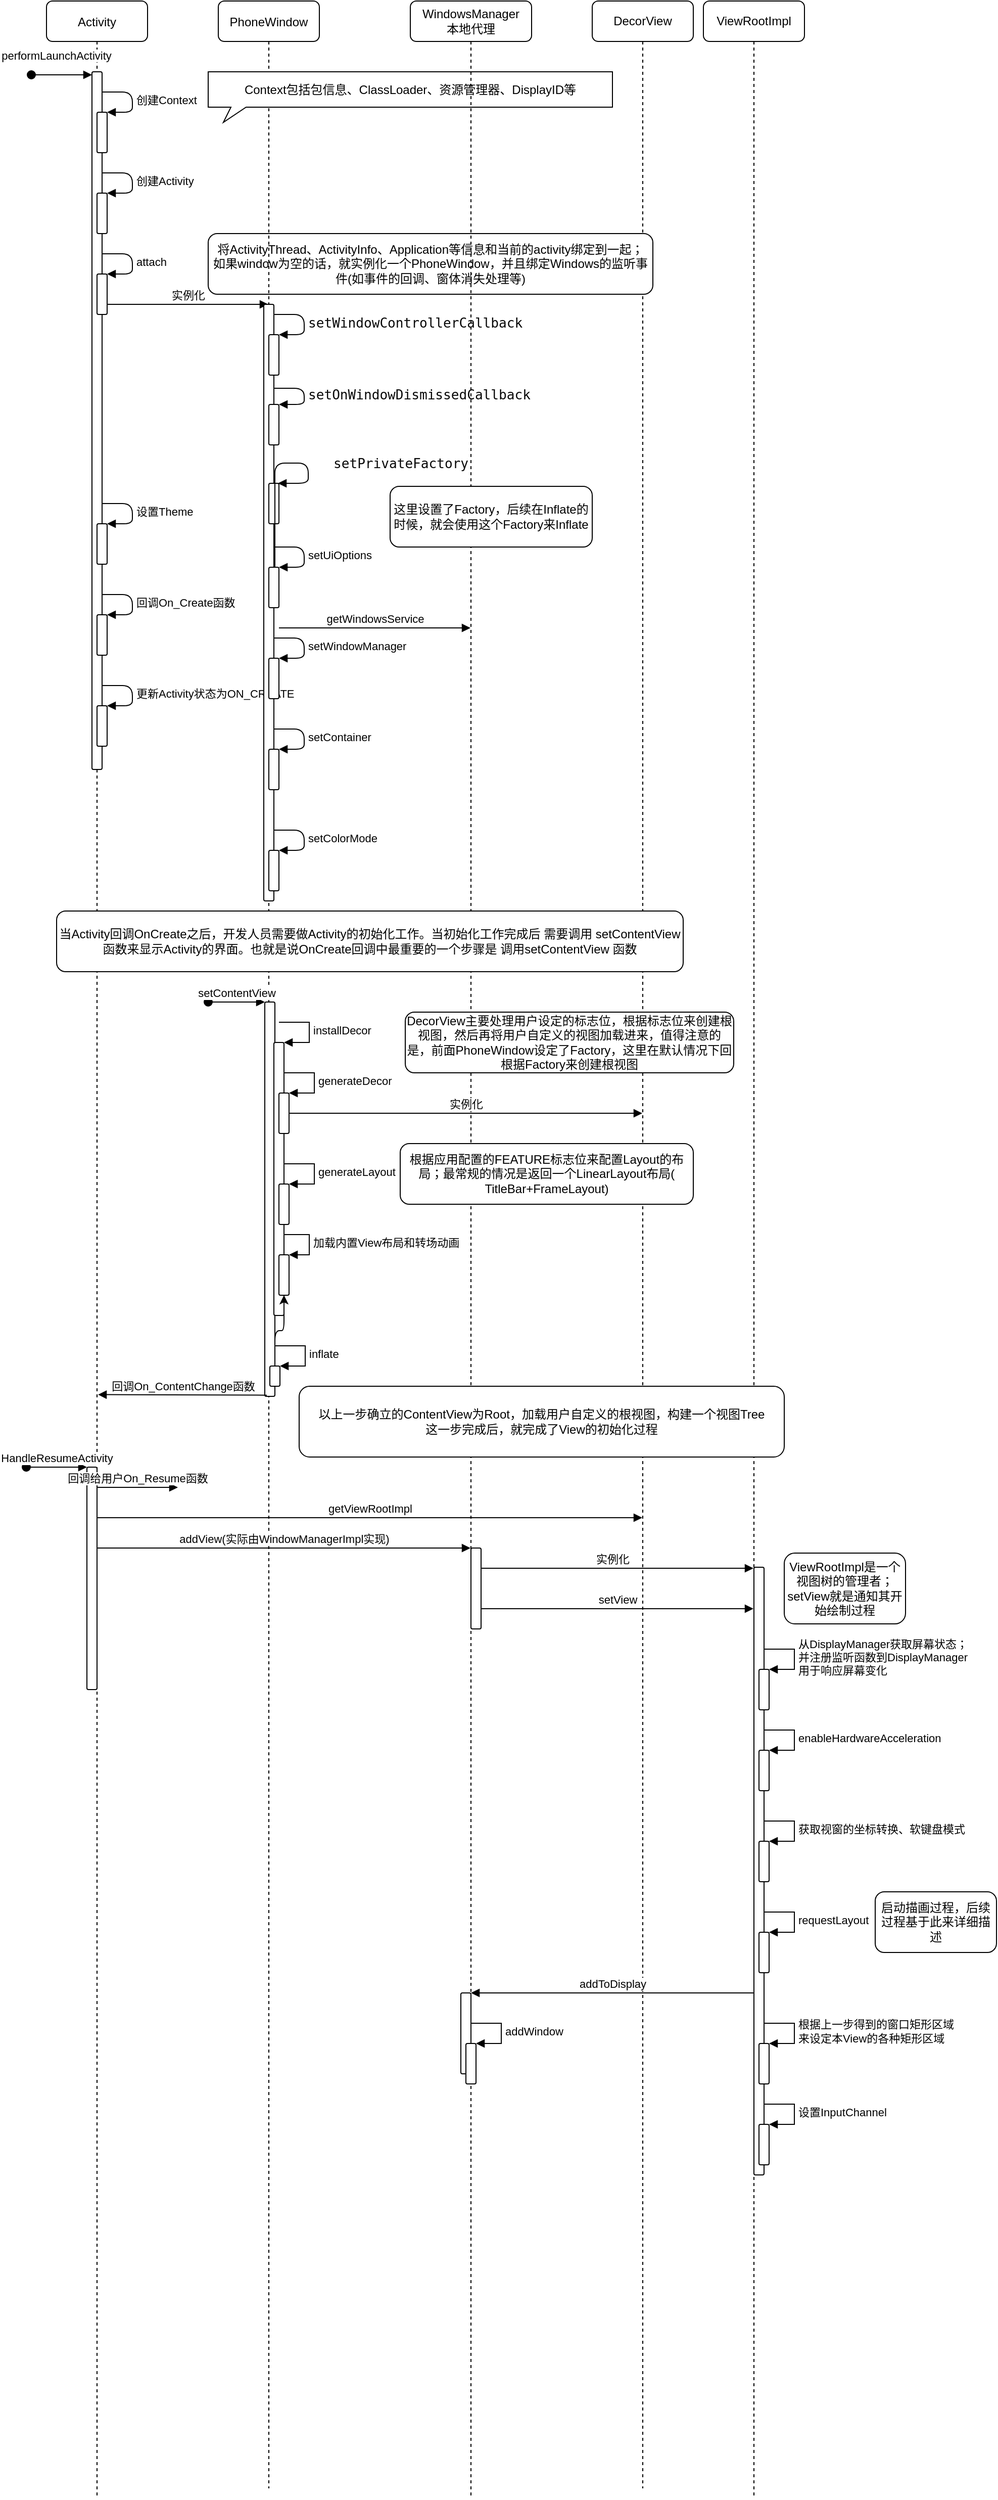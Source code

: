 <mxfile version="16.5.3" type="github">
  <diagram id="kgpKYQtTHZ0yAKxKKP6v" name="Page-1">
    <mxGraphModel dx="914" dy="612" grid="1" gridSize="10" guides="1" tooltips="1" connect="1" arrows="1" fold="1" page="1" pageScale="1" pageWidth="850" pageHeight="1100" background="#ffffff" math="0" shadow="0">
      <root>
        <mxCell id="0" />
        <mxCell id="1" style="" parent="0" />
        <mxCell id="mvKPFEOK_YDnTUbCSuoW-56" value="DecorView" style="shape=umlLifeline;perimeter=lifelinePerimeter;whiteSpace=wrap;html=1;container=1;collapsible=0;recursiveResize=0;outlineConnect=0;rounded=1;" vertex="1" parent="1">
          <mxGeometry x="660" y="80" width="100" height="2460" as="geometry" />
        </mxCell>
        <mxCell id="mvKPFEOK_YDnTUbCSuoW-14" value="将ActivityThread、ActivityInfo、Application等信息和当前的activity绑定到一起；&lt;br&gt;如果window为空的话，就实例化一个PhoneWindow，并且绑定Windows的监听事件(如事件的回调、窗体消失处理等)" style="rounded=1;whiteSpace=wrap;html=1;" vertex="1" parent="1">
          <mxGeometry x="280" y="310" width="440" height="60" as="geometry" />
        </mxCell>
        <mxCell id="3nuBFxr9cyL0pnOWT2aG-1" value="Activity" style="shape=umlLifeline;perimeter=lifelinePerimeter;container=1;collapsible=0;recursiveResize=0;rounded=1;shadow=0;strokeWidth=1;" parent="1" vertex="1">
          <mxGeometry x="120" y="80" width="100" height="2470" as="geometry" />
        </mxCell>
        <mxCell id="3nuBFxr9cyL0pnOWT2aG-2" value="" style="points=[];perimeter=orthogonalPerimeter;rounded=1;shadow=0;strokeWidth=1;" parent="3nuBFxr9cyL0pnOWT2aG-1" vertex="1">
          <mxGeometry x="45" y="70" width="10" height="690" as="geometry" />
        </mxCell>
        <mxCell id="3nuBFxr9cyL0pnOWT2aG-3" value="performLaunchActivity" style="verticalAlign=bottom;startArrow=oval;endArrow=block;startSize=8;shadow=0;strokeWidth=1;" parent="3nuBFxr9cyL0pnOWT2aG-1" edge="1">
          <mxGeometry x="-0.167" y="10" relative="1" as="geometry">
            <mxPoint x="-15" y="73" as="sourcePoint" />
            <mxPoint x="45" y="73" as="targetPoint" />
            <mxPoint as="offset" />
          </mxGeometry>
        </mxCell>
        <mxCell id="mvKPFEOK_YDnTUbCSuoW-1" value="" style="html=1;points=[];perimeter=orthogonalPerimeter;rounded=1;" vertex="1" parent="3nuBFxr9cyL0pnOWT2aG-1">
          <mxGeometry x="50" y="110" width="10" height="40" as="geometry" />
        </mxCell>
        <mxCell id="mvKPFEOK_YDnTUbCSuoW-2" value="创建Context" style="edgeStyle=orthogonalEdgeStyle;html=1;align=left;spacingLeft=2;endArrow=block;rounded=1;entryX=1;entryY=0;" edge="1" target="mvKPFEOK_YDnTUbCSuoW-1" parent="3nuBFxr9cyL0pnOWT2aG-1">
          <mxGeometry relative="1" as="geometry">
            <mxPoint x="55" y="90" as="sourcePoint" />
            <Array as="points">
              <mxPoint x="85" y="90" />
            </Array>
          </mxGeometry>
        </mxCell>
        <mxCell id="mvKPFEOK_YDnTUbCSuoW-8" value="" style="html=1;points=[];perimeter=orthogonalPerimeter;rounded=1;" vertex="1" parent="3nuBFxr9cyL0pnOWT2aG-1">
          <mxGeometry x="50" y="190" width="10" height="40" as="geometry" />
        </mxCell>
        <mxCell id="mvKPFEOK_YDnTUbCSuoW-9" value="创建Activity" style="edgeStyle=orthogonalEdgeStyle;html=1;align=left;spacingLeft=2;endArrow=block;rounded=1;entryX=1;entryY=0;" edge="1" target="mvKPFEOK_YDnTUbCSuoW-8" parent="3nuBFxr9cyL0pnOWT2aG-1">
          <mxGeometry relative="1" as="geometry">
            <mxPoint x="55" y="170" as="sourcePoint" />
            <Array as="points">
              <mxPoint x="85" y="170" />
            </Array>
          </mxGeometry>
        </mxCell>
        <mxCell id="mvKPFEOK_YDnTUbCSuoW-10" value="" style="html=1;points=[];perimeter=orthogonalPerimeter;rounded=1;" vertex="1" parent="3nuBFxr9cyL0pnOWT2aG-1">
          <mxGeometry x="50" y="270" width="10" height="40" as="geometry" />
        </mxCell>
        <mxCell id="mvKPFEOK_YDnTUbCSuoW-11" value="attach" style="edgeStyle=orthogonalEdgeStyle;html=1;align=left;spacingLeft=2;endArrow=block;rounded=1;entryX=1;entryY=0;" edge="1" target="mvKPFEOK_YDnTUbCSuoW-10" parent="3nuBFxr9cyL0pnOWT2aG-1">
          <mxGeometry relative="1" as="geometry">
            <mxPoint x="55" y="250" as="sourcePoint" />
            <Array as="points">
              <mxPoint x="85" y="250" />
            </Array>
          </mxGeometry>
        </mxCell>
        <mxCell id="mvKPFEOK_YDnTUbCSuoW-17" value="" style="html=1;points=[];perimeter=orthogonalPerimeter;rounded=1;" vertex="1" parent="3nuBFxr9cyL0pnOWT2aG-1">
          <mxGeometry x="50" y="517" width="10" height="40" as="geometry" />
        </mxCell>
        <mxCell id="mvKPFEOK_YDnTUbCSuoW-18" value="设置Theme" style="edgeStyle=orthogonalEdgeStyle;html=1;align=left;spacingLeft=2;endArrow=block;rounded=1;entryX=1;entryY=0;" edge="1" target="mvKPFEOK_YDnTUbCSuoW-17" parent="3nuBFxr9cyL0pnOWT2aG-1">
          <mxGeometry relative="1" as="geometry">
            <mxPoint x="55" y="497" as="sourcePoint" />
            <Array as="points">
              <mxPoint x="85" y="497" />
            </Array>
          </mxGeometry>
        </mxCell>
        <mxCell id="mvKPFEOK_YDnTUbCSuoW-19" value="" style="html=1;points=[];perimeter=orthogonalPerimeter;rounded=1;" vertex="1" parent="3nuBFxr9cyL0pnOWT2aG-1">
          <mxGeometry x="50" y="607" width="10" height="40" as="geometry" />
        </mxCell>
        <mxCell id="mvKPFEOK_YDnTUbCSuoW-20" value="回调On_Create函数" style="edgeStyle=orthogonalEdgeStyle;html=1;align=left;spacingLeft=2;endArrow=block;rounded=1;entryX=1;entryY=0;" edge="1" target="mvKPFEOK_YDnTUbCSuoW-19" parent="3nuBFxr9cyL0pnOWT2aG-1">
          <mxGeometry relative="1" as="geometry">
            <mxPoint x="55" y="587" as="sourcePoint" />
            <Array as="points">
              <mxPoint x="85" y="587" />
            </Array>
          </mxGeometry>
        </mxCell>
        <mxCell id="mvKPFEOK_YDnTUbCSuoW-23" value="" style="html=1;points=[];perimeter=orthogonalPerimeter;rounded=1;" vertex="1" parent="3nuBFxr9cyL0pnOWT2aG-1">
          <mxGeometry x="50" y="697" width="10" height="40" as="geometry" />
        </mxCell>
        <mxCell id="mvKPFEOK_YDnTUbCSuoW-24" value="更新Activity状态为ON_CREATE" style="edgeStyle=orthogonalEdgeStyle;html=1;align=left;spacingLeft=2;endArrow=block;rounded=1;entryX=1;entryY=0;" edge="1" target="mvKPFEOK_YDnTUbCSuoW-23" parent="3nuBFxr9cyL0pnOWT2aG-1">
          <mxGeometry relative="1" as="geometry">
            <mxPoint x="55" y="677" as="sourcePoint" />
            <Array as="points">
              <mxPoint x="85" y="677" />
            </Array>
          </mxGeometry>
        </mxCell>
        <mxCell id="mvKPFEOK_YDnTUbCSuoW-25" value="实例化" style="html=1;verticalAlign=bottom;endArrow=block;rounded=1;" edge="1" parent="3nuBFxr9cyL0pnOWT2aG-1" target="3nuBFxr9cyL0pnOWT2aG-5">
          <mxGeometry width="80" relative="1" as="geometry">
            <mxPoint x="60" y="300" as="sourcePoint" />
            <mxPoint x="140" y="300" as="targetPoint" />
          </mxGeometry>
        </mxCell>
        <mxCell id="3nuBFxr9cyL0pnOWT2aG-5" value="PhoneWindow" style="shape=umlLifeline;perimeter=lifelinePerimeter;container=1;collapsible=0;recursiveResize=0;rounded=1;shadow=0;strokeWidth=1;" parent="1" vertex="1">
          <mxGeometry x="290" y="80" width="100" height="2460" as="geometry" />
        </mxCell>
        <mxCell id="mvKPFEOK_YDnTUbCSuoW-26" value="" style="html=1;points=[];perimeter=orthogonalPerimeter;rounded=1;" vertex="1" parent="3nuBFxr9cyL0pnOWT2aG-5">
          <mxGeometry x="45" y="300" width="10" height="590" as="geometry" />
        </mxCell>
        <mxCell id="mvKPFEOK_YDnTUbCSuoW-27" value="" style="html=1;points=[];perimeter=orthogonalPerimeter;rounded=1;" vertex="1" parent="3nuBFxr9cyL0pnOWT2aG-5">
          <mxGeometry x="50" y="330" width="10" height="40" as="geometry" />
        </mxCell>
        <mxCell id="mvKPFEOK_YDnTUbCSuoW-28" value="&lt;pre style=&quot;color: rgb(8 , 8 , 8) ; font-family: &amp;#34;jetbrains mono&amp;#34; , monospace ; font-size: 9.8pt&quot;&gt;setWindowControllerCallback&lt;/pre&gt;" style="edgeStyle=orthogonalEdgeStyle;html=1;align=left;spacingLeft=2;endArrow=block;rounded=1;entryX=1;entryY=0;" edge="1" target="mvKPFEOK_YDnTUbCSuoW-27" parent="3nuBFxr9cyL0pnOWT2aG-5">
          <mxGeometry relative="1" as="geometry">
            <mxPoint x="55" y="310" as="sourcePoint" />
            <Array as="points">
              <mxPoint x="85" y="310" />
            </Array>
          </mxGeometry>
        </mxCell>
        <mxCell id="mvKPFEOK_YDnTUbCSuoW-29" value="" style="html=1;points=[];perimeter=orthogonalPerimeter;rounded=1;" vertex="1" parent="3nuBFxr9cyL0pnOWT2aG-5">
          <mxGeometry x="50" y="399" width="10" height="40" as="geometry" />
        </mxCell>
        <mxCell id="mvKPFEOK_YDnTUbCSuoW-30" value="&lt;pre style=&quot;color: rgb(8 , 8 , 8) ; font-family: &amp;#34;jetbrains mono&amp;#34; , monospace ; font-size: 9.8pt&quot;&gt;setOnWindowDismissedCallback&lt;/pre&gt;" style="edgeStyle=orthogonalEdgeStyle;html=1;align=left;spacingLeft=2;endArrow=block;rounded=1;entryX=1;entryY=0;" edge="1" target="mvKPFEOK_YDnTUbCSuoW-29" parent="3nuBFxr9cyL0pnOWT2aG-5">
          <mxGeometry relative="1" as="geometry">
            <mxPoint x="55" y="383" as="sourcePoint" />
            <Array as="points">
              <mxPoint x="85" y="383" />
            </Array>
          </mxGeometry>
        </mxCell>
        <mxCell id="mvKPFEOK_YDnTUbCSuoW-31" value="" style="html=1;points=[];perimeter=orthogonalPerimeter;rounded=1;" vertex="1" parent="3nuBFxr9cyL0pnOWT2aG-5">
          <mxGeometry x="50" y="477" width="10" height="40" as="geometry" />
        </mxCell>
        <mxCell id="mvKPFEOK_YDnTUbCSuoW-32" value="&lt;pre style=&quot;color: rgb(8 , 8 , 8) ; font-family: &amp;#34;jetbrains mono&amp;#34; , monospace ; font-size: 9.8pt&quot;&gt;setPrivateFactory&lt;/pre&gt;" style="edgeStyle=orthogonalEdgeStyle;html=1;align=left;spacingLeft=2;endArrow=block;rounded=1;entryX=1;entryY=0;exitX=1.2;exitY=0.628;exitDx=0;exitDy=0;exitPerimeter=0;" edge="1" parent="3nuBFxr9cyL0pnOWT2aG-5">
          <mxGeometry x="0.506" y="21" relative="1" as="geometry">
            <mxPoint x="56" y="576.32" as="sourcePoint" />
            <Array as="points">
              <mxPoint x="89" y="457" />
              <mxPoint x="89" y="477" />
            </Array>
            <mxPoint x="59" y="477" as="targetPoint" />
            <mxPoint as="offset" />
          </mxGeometry>
        </mxCell>
        <mxCell id="mvKPFEOK_YDnTUbCSuoW-33" value="" style="html=1;points=[];perimeter=orthogonalPerimeter;rounded=1;" vertex="1" parent="3nuBFxr9cyL0pnOWT2aG-5">
          <mxGeometry x="50" y="560" width="10" height="40" as="geometry" />
        </mxCell>
        <mxCell id="mvKPFEOK_YDnTUbCSuoW-34" value="setUiOptions" style="edgeStyle=orthogonalEdgeStyle;html=1;align=left;spacingLeft=2;endArrow=block;rounded=1;entryX=1;entryY=0;" edge="1" target="mvKPFEOK_YDnTUbCSuoW-33" parent="3nuBFxr9cyL0pnOWT2aG-5">
          <mxGeometry relative="1" as="geometry">
            <mxPoint x="55" y="540" as="sourcePoint" />
            <Array as="points">
              <mxPoint x="85" y="540" />
            </Array>
          </mxGeometry>
        </mxCell>
        <mxCell id="mvKPFEOK_YDnTUbCSuoW-38" value="" style="html=1;points=[];perimeter=orthogonalPerimeter;rounded=1;" vertex="1" parent="3nuBFxr9cyL0pnOWT2aG-5">
          <mxGeometry x="50" y="650" width="10" height="40" as="geometry" />
        </mxCell>
        <mxCell id="mvKPFEOK_YDnTUbCSuoW-39" value="setWindowManager" style="edgeStyle=orthogonalEdgeStyle;html=1;align=left;spacingLeft=2;endArrow=block;rounded=1;entryX=1;entryY=0;" edge="1" target="mvKPFEOK_YDnTUbCSuoW-38" parent="3nuBFxr9cyL0pnOWT2aG-5">
          <mxGeometry relative="1" as="geometry">
            <mxPoint x="55" y="630" as="sourcePoint" />
            <Array as="points">
              <mxPoint x="85" y="630" />
            </Array>
          </mxGeometry>
        </mxCell>
        <mxCell id="mvKPFEOK_YDnTUbCSuoW-40" value="" style="html=1;points=[];perimeter=orthogonalPerimeter;rounded=1;" vertex="1" parent="3nuBFxr9cyL0pnOWT2aG-5">
          <mxGeometry x="50" y="740" width="10" height="40" as="geometry" />
        </mxCell>
        <mxCell id="mvKPFEOK_YDnTUbCSuoW-41" value="setContainer" style="edgeStyle=orthogonalEdgeStyle;html=1;align=left;spacingLeft=2;endArrow=block;rounded=1;entryX=1;entryY=0;" edge="1" target="mvKPFEOK_YDnTUbCSuoW-40" parent="3nuBFxr9cyL0pnOWT2aG-5">
          <mxGeometry relative="1" as="geometry">
            <mxPoint x="55" y="720" as="sourcePoint" />
            <Array as="points">
              <mxPoint x="85" y="720" />
            </Array>
          </mxGeometry>
        </mxCell>
        <mxCell id="mvKPFEOK_YDnTUbCSuoW-44" value="" style="html=1;points=[];perimeter=orthogonalPerimeter;rounded=1;" vertex="1" parent="3nuBFxr9cyL0pnOWT2aG-5">
          <mxGeometry x="50" y="840" width="10" height="40" as="geometry" />
        </mxCell>
        <mxCell id="mvKPFEOK_YDnTUbCSuoW-45" value="setColorMode" style="edgeStyle=orthogonalEdgeStyle;html=1;align=left;spacingLeft=2;endArrow=block;rounded=1;entryX=1;entryY=0;" edge="1" target="mvKPFEOK_YDnTUbCSuoW-44" parent="3nuBFxr9cyL0pnOWT2aG-5">
          <mxGeometry relative="1" as="geometry">
            <mxPoint x="55" y="820" as="sourcePoint" />
            <Array as="points">
              <mxPoint x="85" y="820" />
            </Array>
          </mxGeometry>
        </mxCell>
        <mxCell id="mvKPFEOK_YDnTUbCSuoW-58" value="getWindowsService" style="html=1;verticalAlign=bottom;endArrow=block;rounded=1;" edge="1" parent="3nuBFxr9cyL0pnOWT2aG-5" target="mvKPFEOK_YDnTUbCSuoW-35">
          <mxGeometry width="80" relative="1" as="geometry">
            <mxPoint x="60" y="620" as="sourcePoint" />
            <mxPoint x="140" y="620" as="targetPoint" />
          </mxGeometry>
        </mxCell>
        <mxCell id="mvKPFEOK_YDnTUbCSuoW-4" value="Context包括包信息、ClassLoader、资源管理器、DisplayID等" style="whiteSpace=wrap;html=1;shape=mxgraph.basic.rectCallout;dx=30;dy=15;boundedLbl=1;rounded=1;" vertex="1" parent="1">
          <mxGeometry x="280" y="150" width="400" height="50" as="geometry" />
        </mxCell>
        <mxCell id="mvKPFEOK_YDnTUbCSuoW-35" value="WindowsManager&lt;br&gt;本地代理" style="shape=umlLifeline;perimeter=lifelinePerimeter;whiteSpace=wrap;html=1;container=1;collapsible=0;recursiveResize=0;outlineConnect=0;rounded=1;" vertex="1" parent="1">
          <mxGeometry x="480" y="80" width="120" height="2470" as="geometry" />
        </mxCell>
        <mxCell id="mvKPFEOK_YDnTUbCSuoW-49" value="这里设置了Factory，后续在Inflate的时候，就会使用这个Factory来Inflate" style="rounded=1;whiteSpace=wrap;html=1;" vertex="1" parent="mvKPFEOK_YDnTUbCSuoW-35">
          <mxGeometry x="-20" y="480" width="200" height="60" as="geometry" />
        </mxCell>
        <mxCell id="mvKPFEOK_YDnTUbCSuoW-79" value="ViewRootImpl" style="shape=umlLifeline;perimeter=lifelinePerimeter;whiteSpace=wrap;html=1;container=1;collapsible=0;recursiveResize=0;outlineConnect=0;rounded=1;" vertex="1" parent="1">
          <mxGeometry x="770" y="80" width="100" height="2470" as="geometry" />
        </mxCell>
        <mxCell id="mvKPFEOK_YDnTUbCSuoW-50" value="Layer1" style="" parent="0" />
        <mxCell id="mvKPFEOK_YDnTUbCSuoW-54" value="" style="html=1;points=[];perimeter=orthogonalPerimeter;rounded=1;" vertex="1" parent="mvKPFEOK_YDnTUbCSuoW-50">
          <mxGeometry x="336" y="1070" width="10" height="390" as="geometry" />
        </mxCell>
        <mxCell id="mvKPFEOK_YDnTUbCSuoW-55" value="setContentView" style="html=1;verticalAlign=bottom;startArrow=oval;endArrow=block;startSize=8;rounded=1;" edge="1" target="mvKPFEOK_YDnTUbCSuoW-54" parent="mvKPFEOK_YDnTUbCSuoW-50">
          <mxGeometry relative="1" as="geometry">
            <mxPoint x="280" y="1070" as="sourcePoint" />
          </mxGeometry>
        </mxCell>
        <mxCell id="mvKPFEOK_YDnTUbCSuoW-59" value="" style="html=1;points=[];perimeter=orthogonalPerimeter;rounded=1;" vertex="1" parent="mvKPFEOK_YDnTUbCSuoW-50">
          <mxGeometry x="345" y="1110" width="10" height="270" as="geometry" />
        </mxCell>
        <mxCell id="mvKPFEOK_YDnTUbCSuoW-60" value="installDecor" style="edgeStyle=orthogonalEdgeStyle;html=1;align=left;spacingLeft=2;endArrow=block;rounded=0;entryX=1;entryY=0;" edge="1" target="mvKPFEOK_YDnTUbCSuoW-59" parent="mvKPFEOK_YDnTUbCSuoW-50">
          <mxGeometry relative="1" as="geometry">
            <mxPoint x="350" y="1090" as="sourcePoint" />
            <Array as="points">
              <mxPoint x="380" y="1090" />
            </Array>
          </mxGeometry>
        </mxCell>
        <mxCell id="mvKPFEOK_YDnTUbCSuoW-61" value="" style="html=1;points=[];perimeter=orthogonalPerimeter;rounded=1;" vertex="1" parent="mvKPFEOK_YDnTUbCSuoW-50">
          <mxGeometry x="350" y="1160" width="10" height="40" as="geometry" />
        </mxCell>
        <mxCell id="mvKPFEOK_YDnTUbCSuoW-62" value="generateDecor" style="edgeStyle=orthogonalEdgeStyle;html=1;align=left;spacingLeft=2;endArrow=block;rounded=0;entryX=1;entryY=0;" edge="1" target="mvKPFEOK_YDnTUbCSuoW-61" parent="mvKPFEOK_YDnTUbCSuoW-50">
          <mxGeometry relative="1" as="geometry">
            <mxPoint x="355" y="1140" as="sourcePoint" />
            <Array as="points">
              <mxPoint x="385" y="1140" />
            </Array>
          </mxGeometry>
        </mxCell>
        <mxCell id="mvKPFEOK_YDnTUbCSuoW-63" value="实例化" style="html=1;verticalAlign=bottom;endArrow=block;rounded=1;" edge="1" parent="mvKPFEOK_YDnTUbCSuoW-50" target="mvKPFEOK_YDnTUbCSuoW-56">
          <mxGeometry width="80" relative="1" as="geometry">
            <mxPoint x="360" y="1180" as="sourcePoint" />
            <mxPoint x="440" y="1180" as="targetPoint" />
          </mxGeometry>
        </mxCell>
        <mxCell id="mvKPFEOK_YDnTUbCSuoW-64" value="" style="html=1;points=[];perimeter=orthogonalPerimeter;rounded=1;" vertex="1" parent="mvKPFEOK_YDnTUbCSuoW-50">
          <mxGeometry x="350" y="1250" width="10" height="40" as="geometry" />
        </mxCell>
        <mxCell id="mvKPFEOK_YDnTUbCSuoW-65" value="generateLayout" style="edgeStyle=orthogonalEdgeStyle;html=1;align=left;spacingLeft=2;endArrow=block;rounded=0;entryX=1;entryY=0;" edge="1" target="mvKPFEOK_YDnTUbCSuoW-64" parent="mvKPFEOK_YDnTUbCSuoW-50">
          <mxGeometry relative="1" as="geometry">
            <mxPoint x="355" y="1230" as="sourcePoint" />
            <Array as="points">
              <mxPoint x="385" y="1230" />
            </Array>
          </mxGeometry>
        </mxCell>
        <mxCell id="mvKPFEOK_YDnTUbCSuoW-67" value="" style="html=1;points=[];perimeter=orthogonalPerimeter;rounded=1;" vertex="1" parent="mvKPFEOK_YDnTUbCSuoW-50">
          <mxGeometry x="350" y="1320" width="10" height="40" as="geometry" />
        </mxCell>
        <mxCell id="mvKPFEOK_YDnTUbCSuoW-68" value="加载内置View布局和转场动画" style="edgeStyle=orthogonalEdgeStyle;html=1;align=left;spacingLeft=2;endArrow=block;rounded=0;entryX=1;entryY=0;" edge="1" target="mvKPFEOK_YDnTUbCSuoW-67" parent="mvKPFEOK_YDnTUbCSuoW-50">
          <mxGeometry relative="1" as="geometry">
            <mxPoint x="355" y="1300" as="sourcePoint" />
            <Array as="points">
              <mxPoint x="380" y="1300" />
            </Array>
          </mxGeometry>
        </mxCell>
        <mxCell id="mvKPFEOK_YDnTUbCSuoW-73" value="" style="edgeStyle=orthogonalEdgeStyle;rounded=1;orthogonalLoop=1;jettySize=auto;html=1;" edge="1" parent="mvKPFEOK_YDnTUbCSuoW-50" source="mvKPFEOK_YDnTUbCSuoW-69" target="mvKPFEOK_YDnTUbCSuoW-67">
          <mxGeometry relative="1" as="geometry" />
        </mxCell>
        <mxCell id="mvKPFEOK_YDnTUbCSuoW-69" value="" style="html=1;points=[];perimeter=orthogonalPerimeter;rounded=1;" vertex="1" parent="mvKPFEOK_YDnTUbCSuoW-50">
          <mxGeometry x="341" y="1430" width="10" height="20" as="geometry" />
        </mxCell>
        <mxCell id="mvKPFEOK_YDnTUbCSuoW-70" value="inflate" style="edgeStyle=orthogonalEdgeStyle;html=1;align=left;spacingLeft=2;endArrow=block;rounded=0;entryX=1;entryY=0;" edge="1" target="mvKPFEOK_YDnTUbCSuoW-69" parent="mvKPFEOK_YDnTUbCSuoW-50">
          <mxGeometry relative="1" as="geometry">
            <mxPoint x="346" y="1410" as="sourcePoint" />
            <Array as="points">
              <mxPoint x="376" y="1410" />
            </Array>
          </mxGeometry>
        </mxCell>
        <mxCell id="mvKPFEOK_YDnTUbCSuoW-75" value="回调On_ContentChange函数" style="html=1;verticalAlign=bottom;endArrow=block;rounded=1;entryX=0.51;entryY=0.558;entryDx=0;entryDy=0;entryPerimeter=0;exitX=0.2;exitY=0.997;exitDx=0;exitDy=0;exitPerimeter=0;" edge="1" parent="mvKPFEOK_YDnTUbCSuoW-50" source="mvKPFEOK_YDnTUbCSuoW-54" target="3nuBFxr9cyL0pnOWT2aG-1">
          <mxGeometry width="80" relative="1" as="geometry">
            <mxPoint x="480" y="1510" as="sourcePoint" />
            <mxPoint x="560" y="1510" as="targetPoint" />
          </mxGeometry>
        </mxCell>
        <mxCell id="mvKPFEOK_YDnTUbCSuoW-76" value="" style="html=1;points=[];perimeter=orthogonalPerimeter;rounded=1;" vertex="1" parent="mvKPFEOK_YDnTUbCSuoW-50">
          <mxGeometry x="160" y="1530" width="10" height="220" as="geometry" />
        </mxCell>
        <mxCell id="mvKPFEOK_YDnTUbCSuoW-77" value="HandleResumeActivity" style="html=1;verticalAlign=bottom;startArrow=oval;endArrow=block;startSize=8;rounded=1;" edge="1" target="mvKPFEOK_YDnTUbCSuoW-76" parent="mvKPFEOK_YDnTUbCSuoW-50">
          <mxGeometry relative="1" as="geometry">
            <mxPoint x="100" y="1530" as="sourcePoint" />
          </mxGeometry>
        </mxCell>
        <mxCell id="mvKPFEOK_YDnTUbCSuoW-78" value="回调给用户On_Resume函数" style="html=1;verticalAlign=bottom;endArrow=block;rounded=1;" edge="1" parent="mvKPFEOK_YDnTUbCSuoW-50">
          <mxGeometry width="80" relative="1" as="geometry">
            <mxPoint x="170" y="1550" as="sourcePoint" />
            <mxPoint x="250" y="1550" as="targetPoint" />
          </mxGeometry>
        </mxCell>
        <mxCell id="mvKPFEOK_YDnTUbCSuoW-80" value="getViewRootImpl" style="html=1;verticalAlign=bottom;endArrow=block;rounded=1;" edge="1" parent="mvKPFEOK_YDnTUbCSuoW-50" target="mvKPFEOK_YDnTUbCSuoW-56">
          <mxGeometry width="80" relative="1" as="geometry">
            <mxPoint x="170" y="1580" as="sourcePoint" />
            <mxPoint x="250" y="1580" as="targetPoint" />
          </mxGeometry>
        </mxCell>
        <mxCell id="mvKPFEOK_YDnTUbCSuoW-81" value="addView(实际由WindowManagerImpl实现)" style="html=1;verticalAlign=bottom;endArrow=block;rounded=1;" edge="1" parent="mvKPFEOK_YDnTUbCSuoW-50" target="mvKPFEOK_YDnTUbCSuoW-35">
          <mxGeometry width="80" relative="1" as="geometry">
            <mxPoint x="170" y="1610" as="sourcePoint" />
            <mxPoint x="250" y="1610" as="targetPoint" />
          </mxGeometry>
        </mxCell>
        <mxCell id="mvKPFEOK_YDnTUbCSuoW-82" value="实例化" style="html=1;verticalAlign=bottom;endArrow=block;rounded=1;" edge="1" parent="mvKPFEOK_YDnTUbCSuoW-50" target="mvKPFEOK_YDnTUbCSuoW-79">
          <mxGeometry width="80" relative="1" as="geometry">
            <mxPoint x="540" y="1630" as="sourcePoint" />
            <mxPoint x="620" y="1630" as="targetPoint" />
          </mxGeometry>
        </mxCell>
        <mxCell id="mvKPFEOK_YDnTUbCSuoW-85" value="" style="html=1;points=[];perimeter=orthogonalPerimeter;rounded=1;" vertex="1" parent="mvKPFEOK_YDnTUbCSuoW-50">
          <mxGeometry x="540" y="1610" width="10" height="80" as="geometry" />
        </mxCell>
        <mxCell id="mvKPFEOK_YDnTUbCSuoW-86" value="setView" style="html=1;verticalAlign=bottom;endArrow=block;rounded=1;" edge="1" parent="mvKPFEOK_YDnTUbCSuoW-50" target="mvKPFEOK_YDnTUbCSuoW-79">
          <mxGeometry width="80" relative="1" as="geometry">
            <mxPoint x="550" y="1670" as="sourcePoint" />
            <mxPoint x="630" y="1670" as="targetPoint" />
          </mxGeometry>
        </mxCell>
        <mxCell id="mvKPFEOK_YDnTUbCSuoW-87" value="" style="html=1;points=[];perimeter=orthogonalPerimeter;rounded=1;" vertex="1" parent="mvKPFEOK_YDnTUbCSuoW-50">
          <mxGeometry x="820" y="1629" width="10" height="601" as="geometry" />
        </mxCell>
        <mxCell id="mvKPFEOK_YDnTUbCSuoW-91" value="" style="html=1;points=[];perimeter=orthogonalPerimeter;rounded=1;" vertex="1" parent="mvKPFEOK_YDnTUbCSuoW-50">
          <mxGeometry x="825" y="1730" width="10" height="40" as="geometry" />
        </mxCell>
        <mxCell id="mvKPFEOK_YDnTUbCSuoW-92" value="从DisplayManager获取屏幕状态；&lt;br&gt;并注册监听函数到DisplayManager&lt;br&gt;用于响应屏幕变化" style="edgeStyle=orthogonalEdgeStyle;html=1;align=left;spacingLeft=2;endArrow=block;rounded=0;entryX=1;entryY=0;" edge="1" target="mvKPFEOK_YDnTUbCSuoW-91" parent="mvKPFEOK_YDnTUbCSuoW-50">
          <mxGeometry relative="1" as="geometry">
            <mxPoint x="830" y="1710" as="sourcePoint" />
            <Array as="points">
              <mxPoint x="860" y="1710" />
            </Array>
          </mxGeometry>
        </mxCell>
        <mxCell id="mvKPFEOK_YDnTUbCSuoW-93" value="" style="html=1;points=[];perimeter=orthogonalPerimeter;rounded=1;" vertex="1" parent="mvKPFEOK_YDnTUbCSuoW-50">
          <mxGeometry x="825" y="1810" width="10" height="40" as="geometry" />
        </mxCell>
        <mxCell id="mvKPFEOK_YDnTUbCSuoW-94" value="enableHardwareAcceleration" style="edgeStyle=orthogonalEdgeStyle;html=1;align=left;spacingLeft=2;endArrow=block;rounded=0;entryX=1;entryY=0;" edge="1" target="mvKPFEOK_YDnTUbCSuoW-93" parent="mvKPFEOK_YDnTUbCSuoW-50">
          <mxGeometry relative="1" as="geometry">
            <mxPoint x="830" y="1790" as="sourcePoint" />
            <Array as="points">
              <mxPoint x="860" y="1790" />
            </Array>
          </mxGeometry>
        </mxCell>
        <mxCell id="mvKPFEOK_YDnTUbCSuoW-95" value="" style="html=1;points=[];perimeter=orthogonalPerimeter;rounded=1;" vertex="1" parent="mvKPFEOK_YDnTUbCSuoW-50">
          <mxGeometry x="825" y="1900" width="10" height="40" as="geometry" />
        </mxCell>
        <mxCell id="mvKPFEOK_YDnTUbCSuoW-96" value="获取视窗的坐标转换、软键盘模式" style="edgeStyle=orthogonalEdgeStyle;html=1;align=left;spacingLeft=2;endArrow=block;rounded=0;entryX=1;entryY=0;" edge="1" target="mvKPFEOK_YDnTUbCSuoW-95" parent="mvKPFEOK_YDnTUbCSuoW-50">
          <mxGeometry relative="1" as="geometry">
            <mxPoint x="830" y="1880" as="sourcePoint" />
            <Array as="points">
              <mxPoint x="860" y="1880" />
            </Array>
          </mxGeometry>
        </mxCell>
        <mxCell id="mvKPFEOK_YDnTUbCSuoW-97" value="" style="html=1;points=[];perimeter=orthogonalPerimeter;rounded=1;" vertex="1" parent="mvKPFEOK_YDnTUbCSuoW-50">
          <mxGeometry x="825" y="1990" width="10" height="40" as="geometry" />
        </mxCell>
        <mxCell id="mvKPFEOK_YDnTUbCSuoW-98" value="requestLayout" style="edgeStyle=orthogonalEdgeStyle;html=1;align=left;spacingLeft=2;endArrow=block;rounded=0;entryX=1;entryY=0;" edge="1" target="mvKPFEOK_YDnTUbCSuoW-97" parent="mvKPFEOK_YDnTUbCSuoW-50">
          <mxGeometry relative="1" as="geometry">
            <mxPoint x="830" y="1970" as="sourcePoint" />
            <Array as="points">
              <mxPoint x="860" y="1970" />
            </Array>
          </mxGeometry>
        </mxCell>
        <mxCell id="mvKPFEOK_YDnTUbCSuoW-101" value="addToDisplay" style="html=1;verticalAlign=bottom;endArrow=block;rounded=1;" edge="1" parent="mvKPFEOK_YDnTUbCSuoW-50" target="mvKPFEOK_YDnTUbCSuoW-35">
          <mxGeometry width="80" relative="1" as="geometry">
            <mxPoint x="820" y="2050" as="sourcePoint" />
            <mxPoint x="900" y="2050" as="targetPoint" />
          </mxGeometry>
        </mxCell>
        <mxCell id="mvKPFEOK_YDnTUbCSuoW-102" value="" style="html=1;points=[];perimeter=orthogonalPerimeter;rounded=1;" vertex="1" parent="mvKPFEOK_YDnTUbCSuoW-50">
          <mxGeometry x="530" y="2050" width="10" height="80" as="geometry" />
        </mxCell>
        <mxCell id="mvKPFEOK_YDnTUbCSuoW-103" value="" style="html=1;points=[];perimeter=orthogonalPerimeter;rounded=1;" vertex="1" parent="mvKPFEOK_YDnTUbCSuoW-50">
          <mxGeometry x="535" y="2100" width="10" height="40" as="geometry" />
        </mxCell>
        <mxCell id="mvKPFEOK_YDnTUbCSuoW-104" value="addWindow" style="edgeStyle=orthogonalEdgeStyle;html=1;align=left;spacingLeft=2;endArrow=block;rounded=0;entryX=1;entryY=0;" edge="1" target="mvKPFEOK_YDnTUbCSuoW-103" parent="mvKPFEOK_YDnTUbCSuoW-50">
          <mxGeometry relative="1" as="geometry">
            <mxPoint x="540" y="2080" as="sourcePoint" />
            <Array as="points">
              <mxPoint x="570" y="2080" />
            </Array>
          </mxGeometry>
        </mxCell>
        <mxCell id="mvKPFEOK_YDnTUbCSuoW-105" value="" style="html=1;points=[];perimeter=orthogonalPerimeter;rounded=1;" vertex="1" parent="mvKPFEOK_YDnTUbCSuoW-50">
          <mxGeometry x="825" y="2100" width="10" height="40" as="geometry" />
        </mxCell>
        <mxCell id="mvKPFEOK_YDnTUbCSuoW-106" value="根据上一步得到的窗口矩形区域&lt;br&gt;来设定本View的各种矩形区域" style="edgeStyle=orthogonalEdgeStyle;html=1;align=left;spacingLeft=2;endArrow=block;rounded=0;entryX=1;entryY=0;" edge="1" target="mvKPFEOK_YDnTUbCSuoW-105" parent="mvKPFEOK_YDnTUbCSuoW-50">
          <mxGeometry relative="1" as="geometry">
            <mxPoint x="830" y="2080" as="sourcePoint" />
            <Array as="points">
              <mxPoint x="860" y="2080" />
            </Array>
          </mxGeometry>
        </mxCell>
        <mxCell id="mvKPFEOK_YDnTUbCSuoW-107" value="" style="html=1;points=[];perimeter=orthogonalPerimeter;rounded=1;" vertex="1" parent="mvKPFEOK_YDnTUbCSuoW-50">
          <mxGeometry x="825" y="2180" width="10" height="40" as="geometry" />
        </mxCell>
        <mxCell id="mvKPFEOK_YDnTUbCSuoW-108" value="设置InputChannel" style="edgeStyle=orthogonalEdgeStyle;html=1;align=left;spacingLeft=2;endArrow=block;rounded=0;entryX=1;entryY=0;" edge="1" target="mvKPFEOK_YDnTUbCSuoW-107" parent="mvKPFEOK_YDnTUbCSuoW-50">
          <mxGeometry relative="1" as="geometry">
            <mxPoint x="830" y="2160" as="sourcePoint" />
            <Array as="points">
              <mxPoint x="860" y="2160" />
            </Array>
          </mxGeometry>
        </mxCell>
        <mxCell id="mvKPFEOK_YDnTUbCSuoW-51" value="Comment" style="" parent="0" />
        <mxCell id="mvKPFEOK_YDnTUbCSuoW-53" value="当Activity回调OnCreate之后，开发人员需要做Activity的初始化工作。当初始化工作完成后 需要调用 setContentView 函数来显示Activity的界面。也就是说OnCreate回调中最重要的一个步骤是 调用setContentView 函数" style="rounded=1;whiteSpace=wrap;html=1;" vertex="1" parent="mvKPFEOK_YDnTUbCSuoW-51">
          <mxGeometry x="130" y="980" width="620" height="60" as="geometry" />
        </mxCell>
        <mxCell id="mvKPFEOK_YDnTUbCSuoW-66" value="根据应用配置的FEATURE标志位来配置Layout的布局；最常规的情况是返回一个LinearLayout布局(&lt;br&gt;TitleBar+FrameLayout)" style="rounded=1;whiteSpace=wrap;html=1;" vertex="1" parent="mvKPFEOK_YDnTUbCSuoW-51">
          <mxGeometry x="470" y="1210" width="290" height="60" as="geometry" />
        </mxCell>
        <mxCell id="mvKPFEOK_YDnTUbCSuoW-71" value="以上一步确立的ContentView为Root，加载用户自定义的根视图，构建一个视图Tree&lt;br&gt;这一步完成后，就完成了View的初始化过程" style="rounded=1;whiteSpace=wrap;html=1;" vertex="1" parent="mvKPFEOK_YDnTUbCSuoW-51">
          <mxGeometry x="370" y="1450" width="480" height="70" as="geometry" />
        </mxCell>
        <mxCell id="mvKPFEOK_YDnTUbCSuoW-89" value="ViewRootImpl是一个视图树的管理者；&lt;br&gt;setView就是通知其开始绘制过程" style="rounded=1;whiteSpace=wrap;html=1;" vertex="1" parent="mvKPFEOK_YDnTUbCSuoW-51">
          <mxGeometry x="850" y="1615" width="120" height="70" as="geometry" />
        </mxCell>
        <mxCell id="mvKPFEOK_YDnTUbCSuoW-99" value="启动描画过程，后续过程基于此来详细描述" style="rounded=1;whiteSpace=wrap;html=1;" vertex="1" parent="mvKPFEOK_YDnTUbCSuoW-51">
          <mxGeometry x="940" y="1950" width="120" height="60" as="geometry" />
        </mxCell>
        <mxCell id="mvKPFEOK_YDnTUbCSuoW-109" value="DecorView主要处理用户设定的标志位，根据标志位来创建根视图，然后再将用户自定义的视图加载进来，值得注意的是，前面PhoneWindow设定了Factory，这里在默认情况下回根据Factory来创建根视图" style="rounded=1;whiteSpace=wrap;html=1;" vertex="1" parent="mvKPFEOK_YDnTUbCSuoW-51">
          <mxGeometry x="475" y="1080" width="325" height="60" as="geometry" />
        </mxCell>
      </root>
    </mxGraphModel>
  </diagram>
</mxfile>
